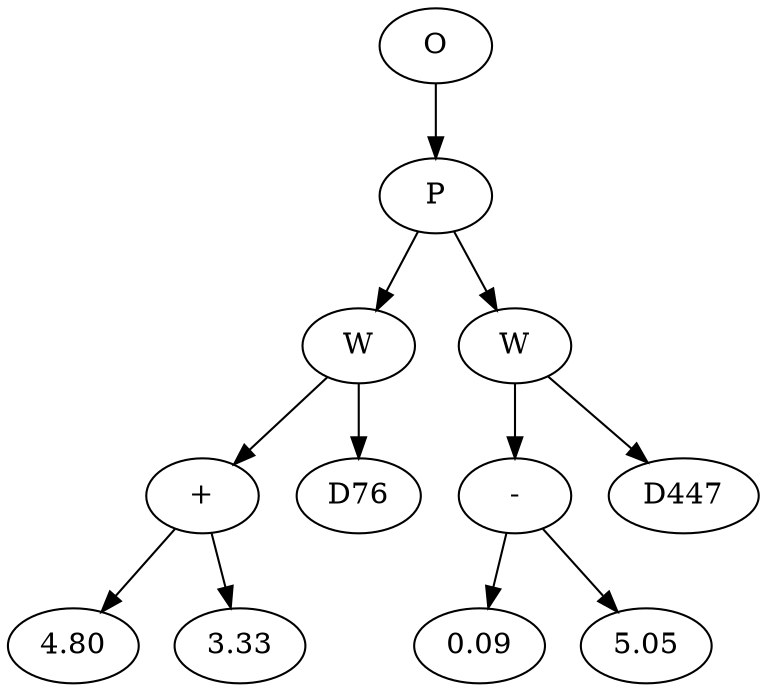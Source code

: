 // Tree
digraph {
	2886156 [label=O]
	2886157 [label=P]
	2886156 -> 2886157
	2886158 [label=W]
	2886157 -> 2886158
	2886159 [label="+"]
	2886158 -> 2886159
	2886160 [label=4.80]
	2886159 -> 2886160
	2886161 [label=3.33]
	2886159 -> 2886161
	2886162 [label=D76]
	2886158 -> 2886162
	2886163 [label=W]
	2886157 -> 2886163
	2886164 [label="-"]
	2886163 -> 2886164
	2886165 [label=0.09]
	2886164 -> 2886165
	2886166 [label=5.05]
	2886164 -> 2886166
	2886167 [label=D447]
	2886163 -> 2886167
}
